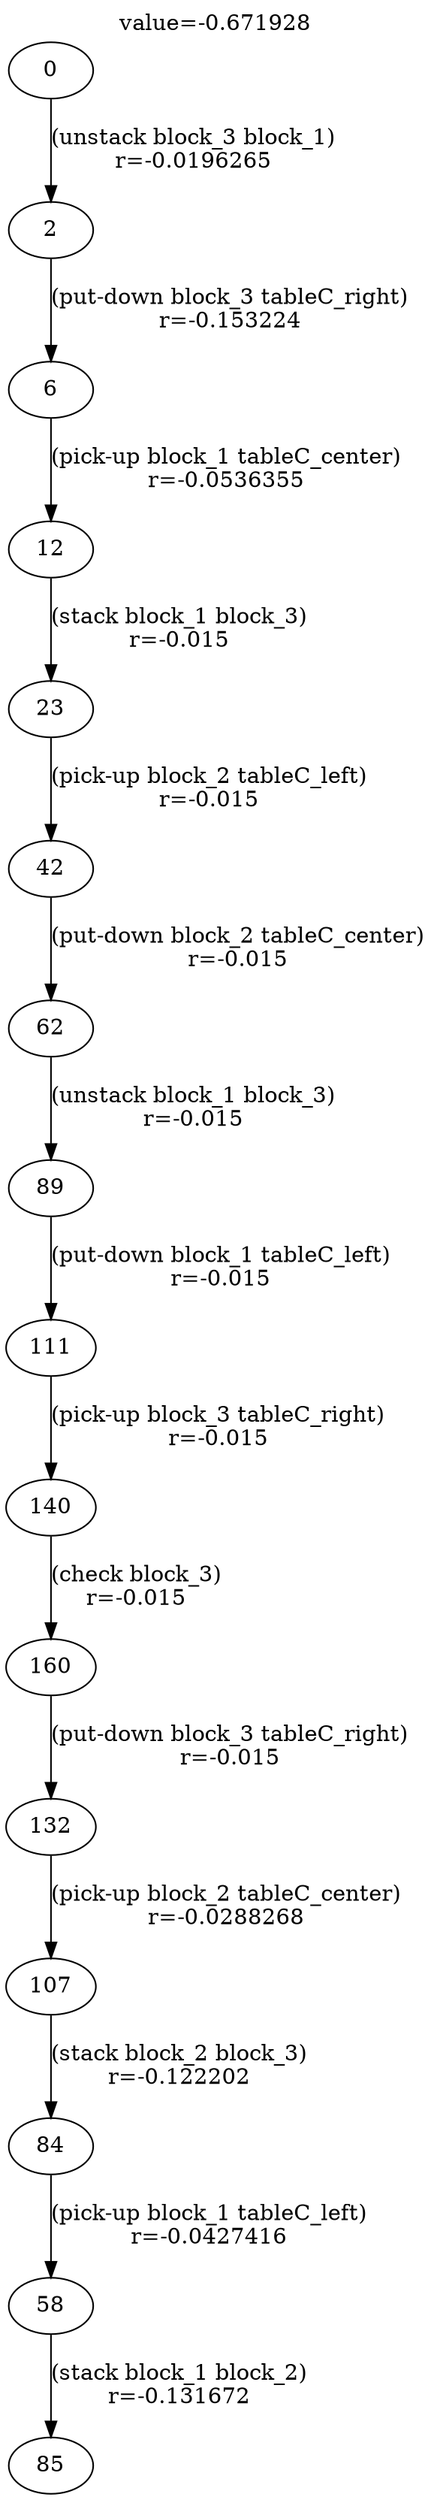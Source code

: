 digraph g{
label="value=-0.671928"
labelloc=top
0->2 [ label="(unstack block_3 block_1)
r=-0.0196265" ];
2->6 [ label="(put-down block_3 tableC_right)
r=-0.153224" ];
6->12 [ label="(pick-up block_1 tableC_center)
r=-0.0536355" ];
12->23 [ label="(stack block_1 block_3)
r=-0.015" ];
23->42 [ label="(pick-up block_2 tableC_left)
r=-0.015" ];
42->62 [ label="(put-down block_2 tableC_center)
r=-0.015" ];
62->89 [ label="(unstack block_1 block_3)
r=-0.015" ];
89->111 [ label="(put-down block_1 tableC_left)
r=-0.015" ];
111->140 [ label="(pick-up block_3 tableC_right)
r=-0.015" ];
140->160 [ label="(check block_3)
r=-0.015" ];
160->132 [ label="(put-down block_3 tableC_right)
r=-0.015" ];
132->107 [ label="(pick-up block_2 tableC_center)
r=-0.0288268" ];
107->84 [ label="(stack block_2 block_3)
r=-0.122202" ];
84->58 [ label="(pick-up block_1 tableC_left)
r=-0.0427416" ];
58->85 [ label="(stack block_1 block_2)
r=-0.131672" ];
}
